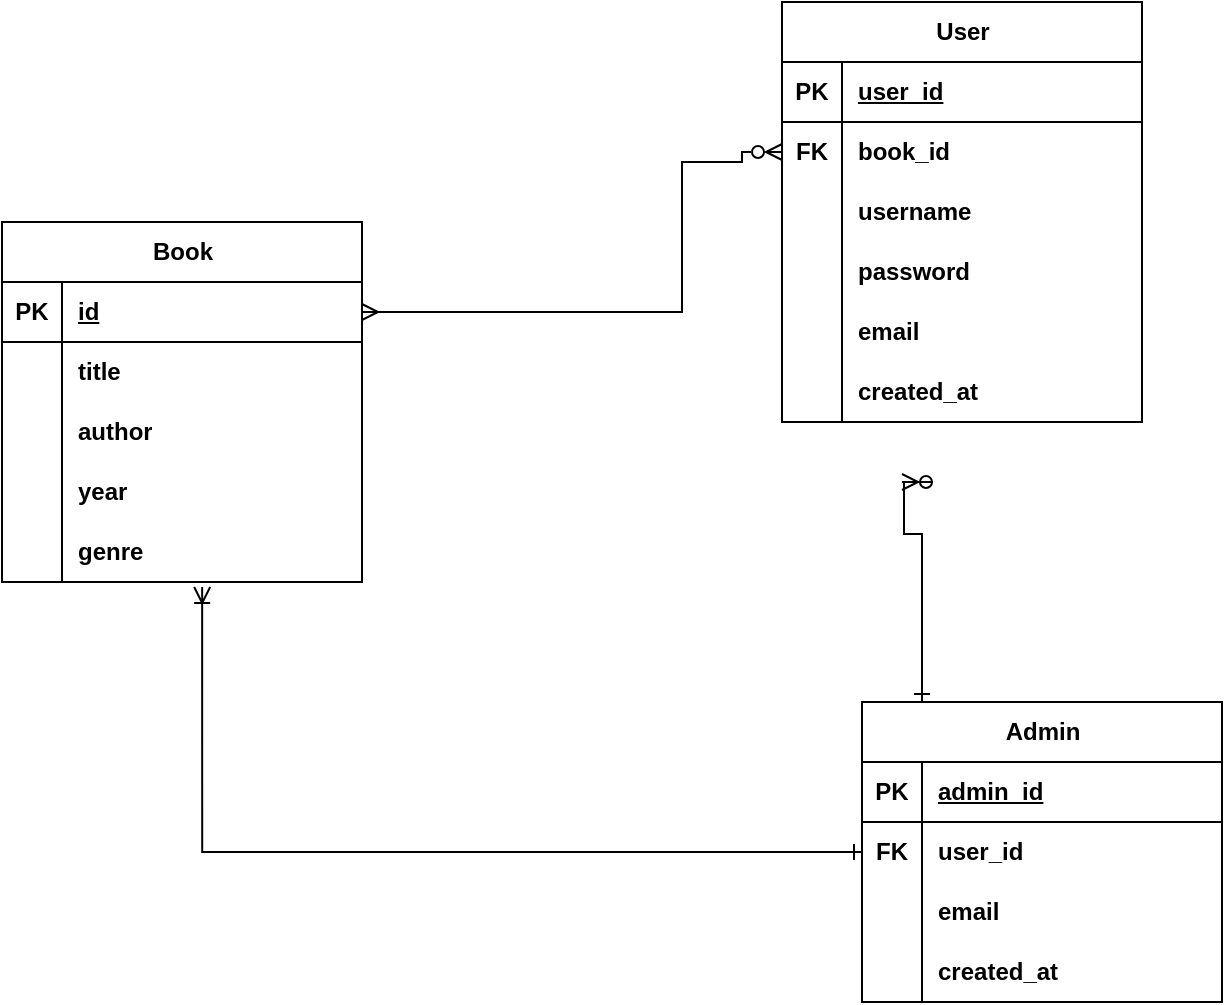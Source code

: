 <mxfile version="26.0.10">
  <diagram name="Page-1" id="6XP6BtaTH7z5omdcjvza">
    <mxGraphModel dx="953" dy="497" grid="1" gridSize="10" guides="1" tooltips="1" connect="1" arrows="1" fold="1" page="1" pageScale="1" pageWidth="850" pageHeight="1100" math="0" shadow="0">
      <root>
        <mxCell id="0" />
        <mxCell id="1" parent="0" />
        <mxCell id="PTsXraVTv4TRodBNtNdD-1" value="Book" style="shape=table;startSize=30;container=1;collapsible=1;childLayout=tableLayout;fixedRows=1;rowLines=0;fontStyle=1;align=center;resizeLast=1;html=1;" parent="1" vertex="1">
          <mxGeometry x="90" y="190" width="180" height="180" as="geometry" />
        </mxCell>
        <mxCell id="PTsXraVTv4TRodBNtNdD-2" value="" style="shape=tableRow;horizontal=0;startSize=0;swimlaneHead=0;swimlaneBody=0;fillColor=none;collapsible=0;dropTarget=0;points=[[0,0.5],[1,0.5]];portConstraint=eastwest;top=0;left=0;right=0;bottom=1;" parent="PTsXraVTv4TRodBNtNdD-1" vertex="1">
          <mxGeometry y="30" width="180" height="30" as="geometry" />
        </mxCell>
        <mxCell id="PTsXraVTv4TRodBNtNdD-3" value="PK" style="shape=partialRectangle;connectable=0;fillColor=none;top=0;left=0;bottom=0;right=0;fontStyle=1;overflow=hidden;whiteSpace=wrap;html=1;" parent="PTsXraVTv4TRodBNtNdD-2" vertex="1">
          <mxGeometry width="30" height="30" as="geometry">
            <mxRectangle width="30" height="30" as="alternateBounds" />
          </mxGeometry>
        </mxCell>
        <mxCell id="PTsXraVTv4TRodBNtNdD-4" value="id" style="shape=partialRectangle;connectable=0;fillColor=none;top=0;left=0;bottom=0;right=0;align=left;spacingLeft=6;fontStyle=5;overflow=hidden;whiteSpace=wrap;html=1;" parent="PTsXraVTv4TRodBNtNdD-2" vertex="1">
          <mxGeometry x="30" width="150" height="30" as="geometry">
            <mxRectangle width="150" height="30" as="alternateBounds" />
          </mxGeometry>
        </mxCell>
        <mxCell id="PTsXraVTv4TRodBNtNdD-5" value="" style="shape=tableRow;horizontal=0;startSize=0;swimlaneHead=0;swimlaneBody=0;fillColor=none;collapsible=0;dropTarget=0;points=[[0,0.5],[1,0.5]];portConstraint=eastwest;top=0;left=0;right=0;bottom=0;" parent="PTsXraVTv4TRodBNtNdD-1" vertex="1">
          <mxGeometry y="60" width="180" height="30" as="geometry" />
        </mxCell>
        <mxCell id="PTsXraVTv4TRodBNtNdD-6" value="" style="shape=partialRectangle;connectable=0;fillColor=none;top=0;left=0;bottom=0;right=0;editable=1;overflow=hidden;whiteSpace=wrap;html=1;" parent="PTsXraVTv4TRodBNtNdD-5" vertex="1">
          <mxGeometry width="30" height="30" as="geometry">
            <mxRectangle width="30" height="30" as="alternateBounds" />
          </mxGeometry>
        </mxCell>
        <mxCell id="PTsXraVTv4TRodBNtNdD-7" value="title" style="shape=partialRectangle;connectable=0;fillColor=none;top=0;left=0;bottom=0;right=0;align=left;spacingLeft=6;overflow=hidden;whiteSpace=wrap;html=1;fontStyle=1" parent="PTsXraVTv4TRodBNtNdD-5" vertex="1">
          <mxGeometry x="30" width="150" height="30" as="geometry">
            <mxRectangle width="150" height="30" as="alternateBounds" />
          </mxGeometry>
        </mxCell>
        <mxCell id="PTsXraVTv4TRodBNtNdD-8" value="" style="shape=tableRow;horizontal=0;startSize=0;swimlaneHead=0;swimlaneBody=0;fillColor=none;collapsible=0;dropTarget=0;points=[[0,0.5],[1,0.5]];portConstraint=eastwest;top=0;left=0;right=0;bottom=0;" parent="PTsXraVTv4TRodBNtNdD-1" vertex="1">
          <mxGeometry y="90" width="180" height="30" as="geometry" />
        </mxCell>
        <mxCell id="PTsXraVTv4TRodBNtNdD-9" value="" style="shape=partialRectangle;connectable=0;fillColor=none;top=0;left=0;bottom=0;right=0;editable=1;overflow=hidden;whiteSpace=wrap;html=1;" parent="PTsXraVTv4TRodBNtNdD-8" vertex="1">
          <mxGeometry width="30" height="30" as="geometry">
            <mxRectangle width="30" height="30" as="alternateBounds" />
          </mxGeometry>
        </mxCell>
        <mxCell id="PTsXraVTv4TRodBNtNdD-10" value="author" style="shape=partialRectangle;connectable=0;fillColor=none;top=0;left=0;bottom=0;right=0;align=left;spacingLeft=6;overflow=hidden;whiteSpace=wrap;html=1;fontStyle=1" parent="PTsXraVTv4TRodBNtNdD-8" vertex="1">
          <mxGeometry x="30" width="150" height="30" as="geometry">
            <mxRectangle width="150" height="30" as="alternateBounds" />
          </mxGeometry>
        </mxCell>
        <mxCell id="PTsXraVTv4TRodBNtNdD-11" value="" style="shape=tableRow;horizontal=0;startSize=0;swimlaneHead=0;swimlaneBody=0;fillColor=none;collapsible=0;dropTarget=0;points=[[0,0.5],[1,0.5]];portConstraint=eastwest;top=0;left=0;right=0;bottom=0;" parent="PTsXraVTv4TRodBNtNdD-1" vertex="1">
          <mxGeometry y="120" width="180" height="30" as="geometry" />
        </mxCell>
        <mxCell id="PTsXraVTv4TRodBNtNdD-12" value="" style="shape=partialRectangle;connectable=0;fillColor=none;top=0;left=0;bottom=0;right=0;editable=1;overflow=hidden;whiteSpace=wrap;html=1;" parent="PTsXraVTv4TRodBNtNdD-11" vertex="1">
          <mxGeometry width="30" height="30" as="geometry">
            <mxRectangle width="30" height="30" as="alternateBounds" />
          </mxGeometry>
        </mxCell>
        <mxCell id="PTsXraVTv4TRodBNtNdD-13" value="year" style="shape=partialRectangle;connectable=0;fillColor=none;top=0;left=0;bottom=0;right=0;align=left;spacingLeft=6;overflow=hidden;whiteSpace=wrap;html=1;fontStyle=1" parent="PTsXraVTv4TRodBNtNdD-11" vertex="1">
          <mxGeometry x="30" width="150" height="30" as="geometry">
            <mxRectangle width="150" height="30" as="alternateBounds" />
          </mxGeometry>
        </mxCell>
        <mxCell id="PTsXraVTv4TRodBNtNdD-36" value="" style="shape=tableRow;horizontal=0;startSize=0;swimlaneHead=0;swimlaneBody=0;fillColor=none;collapsible=0;dropTarget=0;points=[[0,0.5],[1,0.5]];portConstraint=eastwest;top=0;left=0;right=0;bottom=0;" parent="PTsXraVTv4TRodBNtNdD-1" vertex="1">
          <mxGeometry y="150" width="180" height="30" as="geometry" />
        </mxCell>
        <mxCell id="PTsXraVTv4TRodBNtNdD-37" value="" style="shape=partialRectangle;connectable=0;fillColor=none;top=0;left=0;bottom=0;right=0;editable=1;overflow=hidden;whiteSpace=wrap;html=1;" parent="PTsXraVTv4TRodBNtNdD-36" vertex="1">
          <mxGeometry width="30" height="30" as="geometry">
            <mxRectangle width="30" height="30" as="alternateBounds" />
          </mxGeometry>
        </mxCell>
        <mxCell id="PTsXraVTv4TRodBNtNdD-38" value="genre" style="shape=partialRectangle;connectable=0;fillColor=none;top=0;left=0;bottom=0;right=0;align=left;spacingLeft=6;overflow=hidden;whiteSpace=wrap;html=1;fontStyle=1" parent="PTsXraVTv4TRodBNtNdD-36" vertex="1">
          <mxGeometry x="30" width="150" height="30" as="geometry">
            <mxRectangle width="150" height="30" as="alternateBounds" />
          </mxGeometry>
        </mxCell>
        <mxCell id="PTsXraVTv4TRodBNtNdD-39" value="User" style="shape=table;startSize=30;container=1;collapsible=1;childLayout=tableLayout;fixedRows=1;rowLines=0;fontStyle=1;align=center;resizeLast=1;html=1;" parent="1" vertex="1">
          <mxGeometry x="480" y="80" width="180" height="210" as="geometry" />
        </mxCell>
        <mxCell id="PTsXraVTv4TRodBNtNdD-40" value="" style="shape=tableRow;horizontal=0;startSize=0;swimlaneHead=0;swimlaneBody=0;fillColor=none;collapsible=0;dropTarget=0;points=[[0,0.5],[1,0.5]];portConstraint=eastwest;top=0;left=0;right=0;bottom=1;" parent="PTsXraVTv4TRodBNtNdD-39" vertex="1">
          <mxGeometry y="30" width="180" height="30" as="geometry" />
        </mxCell>
        <mxCell id="PTsXraVTv4TRodBNtNdD-41" value="PK" style="shape=partialRectangle;connectable=0;fillColor=none;top=0;left=0;bottom=0;right=0;fontStyle=1;overflow=hidden;whiteSpace=wrap;html=1;" parent="PTsXraVTv4TRodBNtNdD-40" vertex="1">
          <mxGeometry width="30" height="30" as="geometry">
            <mxRectangle width="30" height="30" as="alternateBounds" />
          </mxGeometry>
        </mxCell>
        <mxCell id="PTsXraVTv4TRodBNtNdD-42" value="user_id" style="shape=partialRectangle;connectable=0;fillColor=none;top=0;left=0;bottom=0;right=0;align=left;spacingLeft=6;fontStyle=5;overflow=hidden;whiteSpace=wrap;html=1;" parent="PTsXraVTv4TRodBNtNdD-40" vertex="1">
          <mxGeometry x="30" width="150" height="30" as="geometry">
            <mxRectangle width="150" height="30" as="alternateBounds" />
          </mxGeometry>
        </mxCell>
        <mxCell id="3fmt9fM3edpbmW2RbOiD-17" value="" style="shape=tableRow;horizontal=0;startSize=0;swimlaneHead=0;swimlaneBody=0;fillColor=none;collapsible=0;dropTarget=0;points=[[0,0.5],[1,0.5]];portConstraint=eastwest;top=0;left=0;right=0;bottom=0;" vertex="1" parent="PTsXraVTv4TRodBNtNdD-39">
          <mxGeometry y="60" width="180" height="30" as="geometry" />
        </mxCell>
        <mxCell id="3fmt9fM3edpbmW2RbOiD-18" value="FK" style="shape=partialRectangle;connectable=0;fillColor=none;top=0;left=0;bottom=0;right=0;editable=1;overflow=hidden;whiteSpace=wrap;html=1;fontStyle=1" vertex="1" parent="3fmt9fM3edpbmW2RbOiD-17">
          <mxGeometry width="30" height="30" as="geometry">
            <mxRectangle width="30" height="30" as="alternateBounds" />
          </mxGeometry>
        </mxCell>
        <mxCell id="3fmt9fM3edpbmW2RbOiD-19" value="book_id" style="shape=partialRectangle;connectable=0;fillColor=none;top=0;left=0;bottom=0;right=0;align=left;spacingLeft=6;overflow=hidden;whiteSpace=wrap;html=1;fontStyle=1" vertex="1" parent="3fmt9fM3edpbmW2RbOiD-17">
          <mxGeometry x="30" width="150" height="30" as="geometry">
            <mxRectangle width="150" height="30" as="alternateBounds" />
          </mxGeometry>
        </mxCell>
        <mxCell id="3fmt9fM3edpbmW2RbOiD-14" value="" style="shape=tableRow;horizontal=0;startSize=0;swimlaneHead=0;swimlaneBody=0;fillColor=none;collapsible=0;dropTarget=0;points=[[0,0.5],[1,0.5]];portConstraint=eastwest;top=0;left=0;right=0;bottom=0;" vertex="1" parent="PTsXraVTv4TRodBNtNdD-39">
          <mxGeometry y="90" width="180" height="30" as="geometry" />
        </mxCell>
        <mxCell id="3fmt9fM3edpbmW2RbOiD-15" value="" style="shape=partialRectangle;connectable=0;fillColor=none;top=0;left=0;bottom=0;right=0;editable=1;overflow=hidden;whiteSpace=wrap;html=1;" vertex="1" parent="3fmt9fM3edpbmW2RbOiD-14">
          <mxGeometry width="30" height="30" as="geometry">
            <mxRectangle width="30" height="30" as="alternateBounds" />
          </mxGeometry>
        </mxCell>
        <mxCell id="3fmt9fM3edpbmW2RbOiD-16" value="username" style="shape=partialRectangle;connectable=0;fillColor=none;top=0;left=0;bottom=0;right=0;align=left;spacingLeft=6;overflow=hidden;whiteSpace=wrap;html=1;fontStyle=1" vertex="1" parent="3fmt9fM3edpbmW2RbOiD-14">
          <mxGeometry x="30" width="150" height="30" as="geometry">
            <mxRectangle width="150" height="30" as="alternateBounds" />
          </mxGeometry>
        </mxCell>
        <mxCell id="PTsXraVTv4TRodBNtNdD-46" value="" style="shape=tableRow;horizontal=0;startSize=0;swimlaneHead=0;swimlaneBody=0;fillColor=none;collapsible=0;dropTarget=0;points=[[0,0.5],[1,0.5]];portConstraint=eastwest;top=0;left=0;right=0;bottom=0;" parent="PTsXraVTv4TRodBNtNdD-39" vertex="1">
          <mxGeometry y="120" width="180" height="30" as="geometry" />
        </mxCell>
        <mxCell id="PTsXraVTv4TRodBNtNdD-47" value="" style="shape=partialRectangle;connectable=0;fillColor=none;top=0;left=0;bottom=0;right=0;editable=1;overflow=hidden;whiteSpace=wrap;html=1;" parent="PTsXraVTv4TRodBNtNdD-46" vertex="1">
          <mxGeometry width="30" height="30" as="geometry">
            <mxRectangle width="30" height="30" as="alternateBounds" />
          </mxGeometry>
        </mxCell>
        <mxCell id="PTsXraVTv4TRodBNtNdD-48" value="password" style="shape=partialRectangle;connectable=0;fillColor=none;top=0;left=0;bottom=0;right=0;align=left;spacingLeft=6;overflow=hidden;whiteSpace=wrap;html=1;fontStyle=1" parent="PTsXraVTv4TRodBNtNdD-46" vertex="1">
          <mxGeometry x="30" width="150" height="30" as="geometry">
            <mxRectangle width="150" height="30" as="alternateBounds" />
          </mxGeometry>
        </mxCell>
        <mxCell id="PTsXraVTv4TRodBNtNdD-49" value="" style="shape=tableRow;horizontal=0;startSize=0;swimlaneHead=0;swimlaneBody=0;fillColor=none;collapsible=0;dropTarget=0;points=[[0,0.5],[1,0.5]];portConstraint=eastwest;top=0;left=0;right=0;bottom=0;" parent="PTsXraVTv4TRodBNtNdD-39" vertex="1">
          <mxGeometry y="150" width="180" height="30" as="geometry" />
        </mxCell>
        <mxCell id="PTsXraVTv4TRodBNtNdD-50" value="" style="shape=partialRectangle;connectable=0;fillColor=none;top=0;left=0;bottom=0;right=0;editable=1;overflow=hidden;whiteSpace=wrap;html=1;" parent="PTsXraVTv4TRodBNtNdD-49" vertex="1">
          <mxGeometry width="30" height="30" as="geometry">
            <mxRectangle width="30" height="30" as="alternateBounds" />
          </mxGeometry>
        </mxCell>
        <mxCell id="PTsXraVTv4TRodBNtNdD-51" value="email" style="shape=partialRectangle;connectable=0;fillColor=none;top=0;left=0;bottom=0;right=0;align=left;spacingLeft=6;overflow=hidden;whiteSpace=wrap;html=1;fontStyle=1" parent="PTsXraVTv4TRodBNtNdD-49" vertex="1">
          <mxGeometry x="30" width="150" height="30" as="geometry">
            <mxRectangle width="150" height="30" as="alternateBounds" />
          </mxGeometry>
        </mxCell>
        <mxCell id="PTsXraVTv4TRodBNtNdD-52" value="" style="shape=tableRow;horizontal=0;startSize=0;swimlaneHead=0;swimlaneBody=0;fillColor=none;collapsible=0;dropTarget=0;points=[[0,0.5],[1,0.5]];portConstraint=eastwest;top=0;left=0;right=0;bottom=0;" parent="PTsXraVTv4TRodBNtNdD-39" vertex="1">
          <mxGeometry y="180" width="180" height="30" as="geometry" />
        </mxCell>
        <mxCell id="PTsXraVTv4TRodBNtNdD-53" value="" style="shape=partialRectangle;connectable=0;fillColor=none;top=0;left=0;bottom=0;right=0;editable=1;overflow=hidden;whiteSpace=wrap;html=1;" parent="PTsXraVTv4TRodBNtNdD-52" vertex="1">
          <mxGeometry width="30" height="30" as="geometry">
            <mxRectangle width="30" height="30" as="alternateBounds" />
          </mxGeometry>
        </mxCell>
        <mxCell id="PTsXraVTv4TRodBNtNdD-54" value="created_at" style="shape=partialRectangle;connectable=0;fillColor=none;top=0;left=0;bottom=0;right=0;align=left;spacingLeft=6;overflow=hidden;whiteSpace=wrap;html=1;fontStyle=1" parent="PTsXraVTv4TRodBNtNdD-52" vertex="1">
          <mxGeometry x="30" width="150" height="30" as="geometry">
            <mxRectangle width="150" height="30" as="alternateBounds" />
          </mxGeometry>
        </mxCell>
        <mxCell id="3fmt9fM3edpbmW2RbOiD-3" style="edgeStyle=orthogonalEdgeStyle;rounded=0;orthogonalLoop=1;jettySize=auto;html=1;endArrow=ERzeroToMany;startFill=0;endFill=0;startArrow=ERone;" edge="1" parent="1" source="PTsXraVTv4TRodBNtNdD-55">
          <mxGeometry relative="1" as="geometry">
            <mxPoint x="540" y="320" as="targetPoint" />
            <Array as="points">
              <mxPoint x="550" y="346" />
              <mxPoint x="541" y="346" />
            </Array>
          </mxGeometry>
        </mxCell>
        <mxCell id="PTsXraVTv4TRodBNtNdD-55" value="Admin" style="shape=table;startSize=30;container=1;collapsible=1;childLayout=tableLayout;fixedRows=1;rowLines=0;fontStyle=1;align=center;resizeLast=1;html=1;" parent="1" vertex="1">
          <mxGeometry x="520" y="430" width="180" height="150" as="geometry" />
        </mxCell>
        <mxCell id="PTsXraVTv4TRodBNtNdD-56" value="" style="shape=tableRow;horizontal=0;startSize=0;swimlaneHead=0;swimlaneBody=0;fillColor=none;collapsible=0;dropTarget=0;points=[[0,0.5],[1,0.5]];portConstraint=eastwest;top=0;left=0;right=0;bottom=1;" parent="PTsXraVTv4TRodBNtNdD-55" vertex="1">
          <mxGeometry y="30" width="180" height="30" as="geometry" />
        </mxCell>
        <mxCell id="PTsXraVTv4TRodBNtNdD-57" value="PK" style="shape=partialRectangle;connectable=0;fillColor=none;top=0;left=0;bottom=0;right=0;fontStyle=1;overflow=hidden;whiteSpace=wrap;html=1;" parent="PTsXraVTv4TRodBNtNdD-56" vertex="1">
          <mxGeometry width="30" height="30" as="geometry">
            <mxRectangle width="30" height="30" as="alternateBounds" />
          </mxGeometry>
        </mxCell>
        <mxCell id="PTsXraVTv4TRodBNtNdD-58" value="admin_id" style="shape=partialRectangle;connectable=0;fillColor=none;top=0;left=0;bottom=0;right=0;align=left;spacingLeft=6;fontStyle=5;overflow=hidden;whiteSpace=wrap;html=1;" parent="PTsXraVTv4TRodBNtNdD-56" vertex="1">
          <mxGeometry x="30" width="150" height="30" as="geometry">
            <mxRectangle width="150" height="30" as="alternateBounds" />
          </mxGeometry>
        </mxCell>
        <mxCell id="PTsXraVTv4TRodBNtNdD-59" value="" style="shape=tableRow;horizontal=0;startSize=0;swimlaneHead=0;swimlaneBody=0;fillColor=none;collapsible=0;dropTarget=0;points=[[0,0.5],[1,0.5]];portConstraint=eastwest;top=0;left=0;right=0;bottom=0;" parent="PTsXraVTv4TRodBNtNdD-55" vertex="1">
          <mxGeometry y="60" width="180" height="30" as="geometry" />
        </mxCell>
        <mxCell id="PTsXraVTv4TRodBNtNdD-60" value="&lt;b&gt;FK&lt;/b&gt;" style="shape=partialRectangle;connectable=0;fillColor=none;top=0;left=0;bottom=0;right=0;editable=1;overflow=hidden;whiteSpace=wrap;html=1;" parent="PTsXraVTv4TRodBNtNdD-59" vertex="1">
          <mxGeometry width="30" height="30" as="geometry">
            <mxRectangle width="30" height="30" as="alternateBounds" />
          </mxGeometry>
        </mxCell>
        <mxCell id="PTsXraVTv4TRodBNtNdD-61" value="user_id" style="shape=partialRectangle;connectable=0;fillColor=none;top=0;left=0;bottom=0;right=0;align=left;spacingLeft=6;overflow=hidden;whiteSpace=wrap;html=1;fontStyle=1" parent="PTsXraVTv4TRodBNtNdD-59" vertex="1">
          <mxGeometry x="30" width="150" height="30" as="geometry">
            <mxRectangle width="150" height="30" as="alternateBounds" />
          </mxGeometry>
        </mxCell>
        <mxCell id="PTsXraVTv4TRodBNtNdD-65" value="" style="shape=tableRow;horizontal=0;startSize=0;swimlaneHead=0;swimlaneBody=0;fillColor=none;collapsible=0;dropTarget=0;points=[[0,0.5],[1,0.5]];portConstraint=eastwest;top=0;left=0;right=0;bottom=0;" parent="PTsXraVTv4TRodBNtNdD-55" vertex="1">
          <mxGeometry y="90" width="180" height="30" as="geometry" />
        </mxCell>
        <mxCell id="PTsXraVTv4TRodBNtNdD-66" value="" style="shape=partialRectangle;connectable=0;fillColor=none;top=0;left=0;bottom=0;right=0;editable=1;overflow=hidden;whiteSpace=wrap;html=1;" parent="PTsXraVTv4TRodBNtNdD-65" vertex="1">
          <mxGeometry width="30" height="30" as="geometry">
            <mxRectangle width="30" height="30" as="alternateBounds" />
          </mxGeometry>
        </mxCell>
        <mxCell id="PTsXraVTv4TRodBNtNdD-67" value="email" style="shape=partialRectangle;connectable=0;fillColor=none;top=0;left=0;bottom=0;right=0;align=left;spacingLeft=6;overflow=hidden;whiteSpace=wrap;html=1;fontStyle=1" parent="PTsXraVTv4TRodBNtNdD-65" vertex="1">
          <mxGeometry x="30" width="150" height="30" as="geometry">
            <mxRectangle width="150" height="30" as="alternateBounds" />
          </mxGeometry>
        </mxCell>
        <mxCell id="PTsXraVTv4TRodBNtNdD-68" value="" style="shape=tableRow;horizontal=0;startSize=0;swimlaneHead=0;swimlaneBody=0;fillColor=none;collapsible=0;dropTarget=0;points=[[0,0.5],[1,0.5]];portConstraint=eastwest;top=0;left=0;right=0;bottom=0;" parent="PTsXraVTv4TRodBNtNdD-55" vertex="1">
          <mxGeometry y="120" width="180" height="30" as="geometry" />
        </mxCell>
        <mxCell id="PTsXraVTv4TRodBNtNdD-69" value="" style="shape=partialRectangle;connectable=0;fillColor=none;top=0;left=0;bottom=0;right=0;editable=1;overflow=hidden;whiteSpace=wrap;html=1;" parent="PTsXraVTv4TRodBNtNdD-68" vertex="1">
          <mxGeometry width="30" height="30" as="geometry">
            <mxRectangle width="30" height="30" as="alternateBounds" />
          </mxGeometry>
        </mxCell>
        <mxCell id="PTsXraVTv4TRodBNtNdD-70" value="created_at" style="shape=partialRectangle;connectable=0;fillColor=none;top=0;left=0;bottom=0;right=0;align=left;spacingLeft=6;overflow=hidden;whiteSpace=wrap;html=1;fontStyle=1" parent="PTsXraVTv4TRodBNtNdD-68" vertex="1">
          <mxGeometry x="30" width="150" height="30" as="geometry">
            <mxRectangle width="150" height="30" as="alternateBounds" />
          </mxGeometry>
        </mxCell>
        <mxCell id="3fmt9fM3edpbmW2RbOiD-1" style="edgeStyle=orthogonalEdgeStyle;rounded=0;orthogonalLoop=1;jettySize=auto;html=1;endArrow=ERmany;startFill=0;startArrow=ERzeroToMany;endFill=0;exitX=0;exitY=0.5;exitDx=0;exitDy=0;" edge="1" parent="1" source="3fmt9fM3edpbmW2RbOiD-17">
          <mxGeometry relative="1" as="geometry">
            <mxPoint x="270" y="235" as="targetPoint" />
            <mxPoint x="460" y="190" as="sourcePoint" />
            <Array as="points">
              <mxPoint x="460" y="155" />
              <mxPoint x="460" y="160" />
              <mxPoint x="430" y="160" />
              <mxPoint x="430" y="235" />
            </Array>
          </mxGeometry>
        </mxCell>
        <mxCell id="3fmt9fM3edpbmW2RbOiD-4" style="edgeStyle=orthogonalEdgeStyle;rounded=0;orthogonalLoop=1;jettySize=auto;html=1;exitX=0;exitY=0.5;exitDx=0;exitDy=0;startArrow=ERone;startFill=0;endArrow=ERoneToMany;endFill=0;entryX=0.556;entryY=1.083;entryDx=0;entryDy=0;entryPerimeter=0;" edge="1" parent="1" source="PTsXraVTv4TRodBNtNdD-59" target="PTsXraVTv4TRodBNtNdD-36">
          <mxGeometry relative="1" as="geometry">
            <mxPoint x="190" y="380" as="targetPoint" />
            <mxPoint x="509.94" y="514.01" as="sourcePoint" />
            <Array as="points">
              <mxPoint x="190" y="505" />
            </Array>
          </mxGeometry>
        </mxCell>
      </root>
    </mxGraphModel>
  </diagram>
</mxfile>
